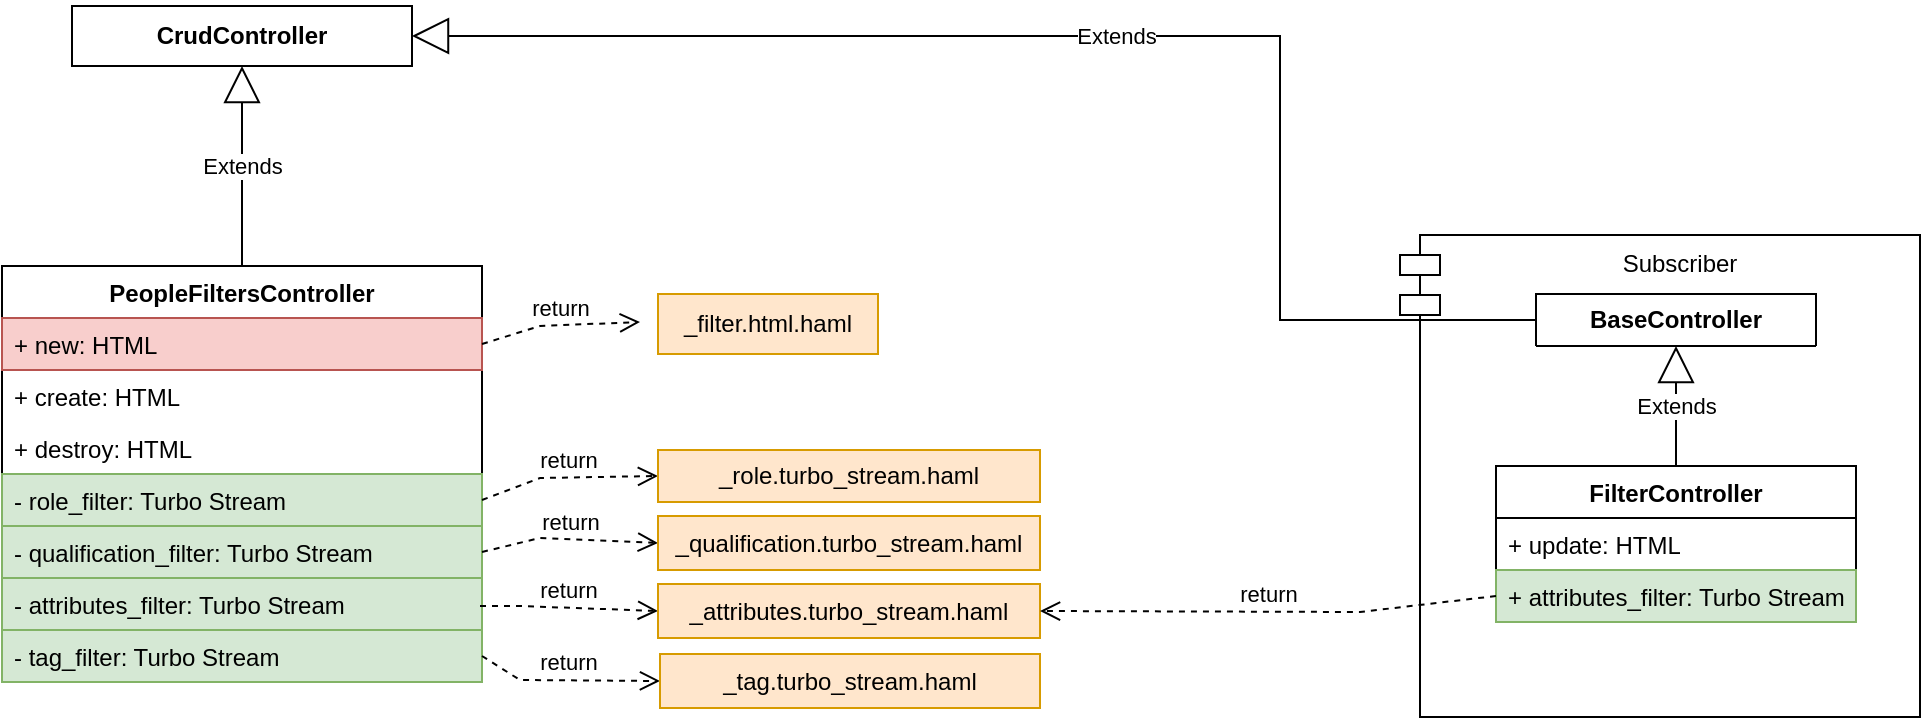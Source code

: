 <mxfile version="26.1.0">
  <diagram name="Page-1" id="4OhSkEWQtga2SYKkGfgb">
    <mxGraphModel dx="1647" dy="865" grid="1" gridSize="10" guides="1" tooltips="1" connect="1" arrows="1" fold="1" page="1" pageScale="1" pageWidth="850" pageHeight="1100" math="0" shadow="0">
      <root>
        <mxCell id="0" />
        <mxCell id="1" parent="0" />
        <mxCell id="zI9E1_whQy-AQGJrHIf3-5" value="PeopleFiltersController" style="swimlane;fontStyle=1;align=center;verticalAlign=top;childLayout=stackLayout;horizontal=1;startSize=26;horizontalStack=0;resizeParent=1;resizeParentMax=0;resizeLast=0;collapsible=1;marginBottom=0;whiteSpace=wrap;html=1;" vertex="1" parent="1">
          <mxGeometry x="181" y="240" width="240" height="208" as="geometry" />
        </mxCell>
        <mxCell id="zI9E1_whQy-AQGJrHIf3-6" value="+ new: HTML" style="text;strokeColor=#b85450;fillColor=#f8cecc;align=left;verticalAlign=top;spacingLeft=4;spacingRight=4;overflow=hidden;rotatable=0;points=[[0,0.5],[1,0.5]];portConstraint=eastwest;whiteSpace=wrap;html=1;" vertex="1" parent="zI9E1_whQy-AQGJrHIf3-5">
          <mxGeometry y="26" width="240" height="26" as="geometry" />
        </mxCell>
        <mxCell id="zI9E1_whQy-AQGJrHIf3-8" value="+ create: HTML" style="text;strokeColor=none;fillColor=none;align=left;verticalAlign=top;spacingLeft=4;spacingRight=4;overflow=hidden;rotatable=0;points=[[0,0.5],[1,0.5]];portConstraint=eastwest;whiteSpace=wrap;html=1;" vertex="1" parent="zI9E1_whQy-AQGJrHIf3-5">
          <mxGeometry y="52" width="240" height="26" as="geometry" />
        </mxCell>
        <mxCell id="zI9E1_whQy-AQGJrHIf3-15" value="+ destroy: HTML" style="text;strokeColor=none;fillColor=none;align=left;verticalAlign=top;spacingLeft=4;spacingRight=4;overflow=hidden;rotatable=0;points=[[0,0.5],[1,0.5]];portConstraint=eastwest;whiteSpace=wrap;html=1;" vertex="1" parent="zI9E1_whQy-AQGJrHIf3-5">
          <mxGeometry y="78" width="240" height="26" as="geometry" />
        </mxCell>
        <mxCell id="zI9E1_whQy-AQGJrHIf3-18" value="- role_filter: Turbo Stream" style="text;strokeColor=#82b366;fillColor=#d5e8d4;align=left;verticalAlign=top;spacingLeft=4;spacingRight=4;overflow=hidden;rotatable=0;points=[[0,0.5],[1,0.5]];portConstraint=eastwest;whiteSpace=wrap;html=1;" vertex="1" parent="zI9E1_whQy-AQGJrHIf3-5">
          <mxGeometry y="104" width="240" height="26" as="geometry" />
        </mxCell>
        <mxCell id="zI9E1_whQy-AQGJrHIf3-19" value="- qualification_filter: Turbo Stream" style="text;strokeColor=#82b366;fillColor=#d5e8d4;align=left;verticalAlign=top;spacingLeft=4;spacingRight=4;overflow=hidden;rotatable=0;points=[[0,0.5],[1,0.5]];portConstraint=eastwest;whiteSpace=wrap;html=1;" vertex="1" parent="zI9E1_whQy-AQGJrHIf3-5">
          <mxGeometry y="130" width="240" height="26" as="geometry" />
        </mxCell>
        <mxCell id="zI9E1_whQy-AQGJrHIf3-20" value="- attributes_filter: Turbo Stream" style="text;strokeColor=#82b366;fillColor=#d5e8d4;align=left;verticalAlign=top;spacingLeft=4;spacingRight=4;overflow=hidden;rotatable=0;points=[[0,0.5],[1,0.5]];portConstraint=eastwest;whiteSpace=wrap;html=1;" vertex="1" parent="zI9E1_whQy-AQGJrHIf3-5">
          <mxGeometry y="156" width="240" height="26" as="geometry" />
        </mxCell>
        <mxCell id="zI9E1_whQy-AQGJrHIf3-21" value="- tag_filter: Turbo Stream" style="text;strokeColor=#82b366;fillColor=#d5e8d4;align=left;verticalAlign=top;spacingLeft=4;spacingRight=4;overflow=hidden;rotatable=0;points=[[0,0.5],[1,0.5]];portConstraint=eastwest;whiteSpace=wrap;html=1;" vertex="1" parent="zI9E1_whQy-AQGJrHIf3-5">
          <mxGeometry y="182" width="240" height="26" as="geometry" />
        </mxCell>
        <mxCell id="zI9E1_whQy-AQGJrHIf3-9" value="Extends" style="endArrow=block;endSize=16;endFill=0;html=1;rounded=0;exitX=0.5;exitY=0;exitDx=0;exitDy=0;" edge="1" parent="1" source="zI9E1_whQy-AQGJrHIf3-5" target="zI9E1_whQy-AQGJrHIf3-14">
          <mxGeometry width="160" relative="1" as="geometry">
            <mxPoint x="150" y="430" as="sourcePoint" />
            <mxPoint x="310" y="430" as="targetPoint" />
          </mxGeometry>
        </mxCell>
        <mxCell id="zI9E1_whQy-AQGJrHIf3-14" value="&lt;b&gt;CrudController&lt;/b&gt;" style="html=1;whiteSpace=wrap;" vertex="1" parent="1">
          <mxGeometry x="216" y="110" width="170" height="30" as="geometry" />
        </mxCell>
        <mxCell id="zI9E1_whQy-AQGJrHIf3-22" value="_filter.html.haml" style="html=1;whiteSpace=wrap;fillColor=#ffe6cc;strokeColor=#d79b00;" vertex="1" parent="1">
          <mxGeometry x="509" y="254" width="110" height="30" as="geometry" />
        </mxCell>
        <mxCell id="zI9E1_whQy-AQGJrHIf3-23" value="return" style="html=1;verticalAlign=bottom;endArrow=open;dashed=1;endSize=8;curved=0;rounded=0;exitX=1;exitY=0.5;exitDx=0;exitDy=0;" edge="1" parent="1" source="zI9E1_whQy-AQGJrHIf3-6">
          <mxGeometry relative="1" as="geometry">
            <mxPoint x="610" y="430" as="sourcePoint" />
            <mxPoint x="500" y="268" as="targetPoint" />
            <Array as="points">
              <mxPoint x="450" y="270" />
            </Array>
          </mxGeometry>
        </mxCell>
        <mxCell id="zI9E1_whQy-AQGJrHIf3-24" value="return" style="html=1;verticalAlign=bottom;endArrow=open;dashed=1;endSize=8;curved=0;rounded=0;exitX=1;exitY=0.5;exitDx=0;exitDy=0;entryX=0;entryY=0.5;entryDx=0;entryDy=0;" edge="1" parent="1" source="zI9E1_whQy-AQGJrHIf3-18" target="zI9E1_whQy-AQGJrHIf3-25">
          <mxGeometry relative="1" as="geometry">
            <mxPoint x="580" y="410" as="sourcePoint" />
            <mxPoint x="500" y="346" as="targetPoint" />
            <Array as="points">
              <mxPoint x="450" y="346" />
            </Array>
          </mxGeometry>
        </mxCell>
        <mxCell id="zI9E1_whQy-AQGJrHIf3-25" value="_role.turbo_stream.haml" style="html=1;whiteSpace=wrap;fillColor=#ffe6cc;strokeColor=#d79b00;" vertex="1" parent="1">
          <mxGeometry x="509" y="332" width="191" height="26" as="geometry" />
        </mxCell>
        <mxCell id="zI9E1_whQy-AQGJrHIf3-26" value="return" style="html=1;verticalAlign=bottom;endArrow=open;dashed=1;endSize=8;curved=0;rounded=0;exitX=1;exitY=0.5;exitDx=0;exitDy=0;entryX=0;entryY=0.5;entryDx=0;entryDy=0;" edge="1" parent="1" source="zI9E1_whQy-AQGJrHIf3-19" target="zI9E1_whQy-AQGJrHIf3-27">
          <mxGeometry relative="1" as="geometry">
            <mxPoint x="420" y="376" as="sourcePoint" />
            <mxPoint x="500" y="376" as="targetPoint" />
            <Array as="points">
              <mxPoint x="450" y="376" />
            </Array>
          </mxGeometry>
        </mxCell>
        <mxCell id="zI9E1_whQy-AQGJrHIf3-27" value="_qualification.turbo_stream.haml" style="html=1;whiteSpace=wrap;fillColor=#ffe6cc;strokeColor=#d79b00;" vertex="1" parent="1">
          <mxGeometry x="509" y="365" width="191" height="27" as="geometry" />
        </mxCell>
        <mxCell id="zI9E1_whQy-AQGJrHIf3-28" value="return" style="html=1;verticalAlign=bottom;endArrow=open;dashed=1;endSize=8;curved=0;rounded=0;entryX=0;entryY=0.5;entryDx=0;entryDy=0;" edge="1" parent="1" target="zI9E1_whQy-AQGJrHIf3-29">
          <mxGeometry relative="1" as="geometry">
            <mxPoint x="420" y="410" as="sourcePoint" />
            <mxPoint x="501" y="410" as="targetPoint" />
            <Array as="points">
              <mxPoint x="440" y="410" />
            </Array>
          </mxGeometry>
        </mxCell>
        <mxCell id="zI9E1_whQy-AQGJrHIf3-29" value="_attributes.turbo_stream.haml" style="html=1;whiteSpace=wrap;fillColor=#ffe6cc;strokeColor=#d79b00;" vertex="1" parent="1">
          <mxGeometry x="509" y="399" width="191" height="27" as="geometry" />
        </mxCell>
        <mxCell id="zI9E1_whQy-AQGJrHIf3-30" value="return" style="html=1;verticalAlign=bottom;endArrow=open;dashed=1;endSize=8;curved=0;rounded=0;exitX=1;exitY=0.5;exitDx=0;exitDy=0;entryX=0;entryY=0.5;entryDx=0;entryDy=0;" edge="1" parent="1" source="zI9E1_whQy-AQGJrHIf3-21" target="zI9E1_whQy-AQGJrHIf3-31">
          <mxGeometry relative="1" as="geometry">
            <mxPoint x="382" y="435" as="sourcePoint" />
            <mxPoint x="500" y="447" as="targetPoint" />
            <Array as="points">
              <mxPoint x="440" y="447" />
            </Array>
          </mxGeometry>
        </mxCell>
        <mxCell id="zI9E1_whQy-AQGJrHIf3-31" value="_tag.turbo_stream.haml" style="html=1;whiteSpace=wrap;fillColor=#ffe6cc;strokeColor=#d79b00;" vertex="1" parent="1">
          <mxGeometry x="510" y="434" width="190" height="27" as="geometry" />
        </mxCell>
        <mxCell id="zI9E1_whQy-AQGJrHIf3-32" value="Subscriber" style="shape=module;align=left;spacingLeft=20;align=center;verticalAlign=top;whiteSpace=wrap;html=1;" vertex="1" parent="1">
          <mxGeometry x="880" y="224.5" width="260" height="241" as="geometry" />
        </mxCell>
        <mxCell id="zI9E1_whQy-AQGJrHIf3-33" value="&lt;b&gt;BaseController&lt;/b&gt;" style="swimlane;fontStyle=0;childLayout=stackLayout;horizontal=1;startSize=26;fillColor=none;horizontalStack=0;resizeParent=1;resizeParentMax=0;resizeLast=0;collapsible=1;marginBottom=0;whiteSpace=wrap;html=1;" vertex="1" parent="1">
          <mxGeometry x="948" y="254" width="140" height="26" as="geometry" />
        </mxCell>
        <mxCell id="zI9E1_whQy-AQGJrHIf3-37" value="FilterController" style="swimlane;fontStyle=1;align=center;verticalAlign=top;childLayout=stackLayout;horizontal=1;startSize=26;horizontalStack=0;resizeParent=1;resizeParentMax=0;resizeLast=0;collapsible=1;marginBottom=0;whiteSpace=wrap;html=1;" vertex="1" parent="1">
          <mxGeometry x="928" y="340" width="180" height="78" as="geometry" />
        </mxCell>
        <mxCell id="zI9E1_whQy-AQGJrHIf3-38" value="+ update: HTML" style="text;strokeColor=none;fillColor=none;align=left;verticalAlign=top;spacingLeft=4;spacingRight=4;overflow=hidden;rotatable=0;points=[[0,0.5],[1,0.5]];portConstraint=eastwest;whiteSpace=wrap;html=1;" vertex="1" parent="zI9E1_whQy-AQGJrHIf3-37">
          <mxGeometry y="26" width="180" height="26" as="geometry" />
        </mxCell>
        <mxCell id="zI9E1_whQy-AQGJrHIf3-40" value="+ attributes_filter: Turbo Stream" style="text;strokeColor=#82b366;fillColor=#d5e8d4;align=left;verticalAlign=top;spacingLeft=4;spacingRight=4;overflow=hidden;rotatable=0;points=[[0,0.5],[1,0.5]];portConstraint=eastwest;whiteSpace=wrap;html=1;" vertex="1" parent="zI9E1_whQy-AQGJrHIf3-37">
          <mxGeometry y="52" width="180" height="26" as="geometry" />
        </mxCell>
        <mxCell id="zI9E1_whQy-AQGJrHIf3-41" value="Extends" style="endArrow=block;endSize=16;endFill=0;html=1;rounded=0;exitX=0;exitY=0.5;exitDx=0;exitDy=0;entryX=1;entryY=0.5;entryDx=0;entryDy=0;" edge="1" parent="1" source="zI9E1_whQy-AQGJrHIf3-33" target="zI9E1_whQy-AQGJrHIf3-14">
          <mxGeometry width="160" relative="1" as="geometry">
            <mxPoint x="1015" y="254" as="sourcePoint" />
            <mxPoint x="383" y="125" as="targetPoint" />
            <Array as="points">
              <mxPoint x="820" y="267" />
              <mxPoint x="820" y="125" />
            </Array>
          </mxGeometry>
        </mxCell>
        <mxCell id="zI9E1_whQy-AQGJrHIf3-42" value="Extends" style="endArrow=block;endSize=16;endFill=0;html=1;rounded=0;exitX=0.5;exitY=0;exitDx=0;exitDy=0;entryX=0.5;entryY=1;entryDx=0;entryDy=0;" edge="1" parent="1" source="zI9E1_whQy-AQGJrHIf3-37" target="zI9E1_whQy-AQGJrHIf3-33">
          <mxGeometry width="160" relative="1" as="geometry">
            <mxPoint x="310" y="239" as="sourcePoint" />
            <mxPoint x="311" y="150" as="targetPoint" />
          </mxGeometry>
        </mxCell>
        <mxCell id="zI9E1_whQy-AQGJrHIf3-44" value="return" style="html=1;verticalAlign=bottom;endArrow=open;dashed=1;endSize=8;curved=0;rounded=0;exitX=0;exitY=0.5;exitDx=0;exitDy=0;entryX=1;entryY=0.5;entryDx=0;entryDy=0;" edge="1" parent="1" source="zI9E1_whQy-AQGJrHIf3-40" target="zI9E1_whQy-AQGJrHIf3-29">
          <mxGeometry relative="1" as="geometry">
            <mxPoint x="769" y="350" as="sourcePoint" />
            <mxPoint x="710" y="413" as="targetPoint" />
            <Array as="points">
              <mxPoint x="860" y="413" />
            </Array>
          </mxGeometry>
        </mxCell>
      </root>
    </mxGraphModel>
  </diagram>
</mxfile>
